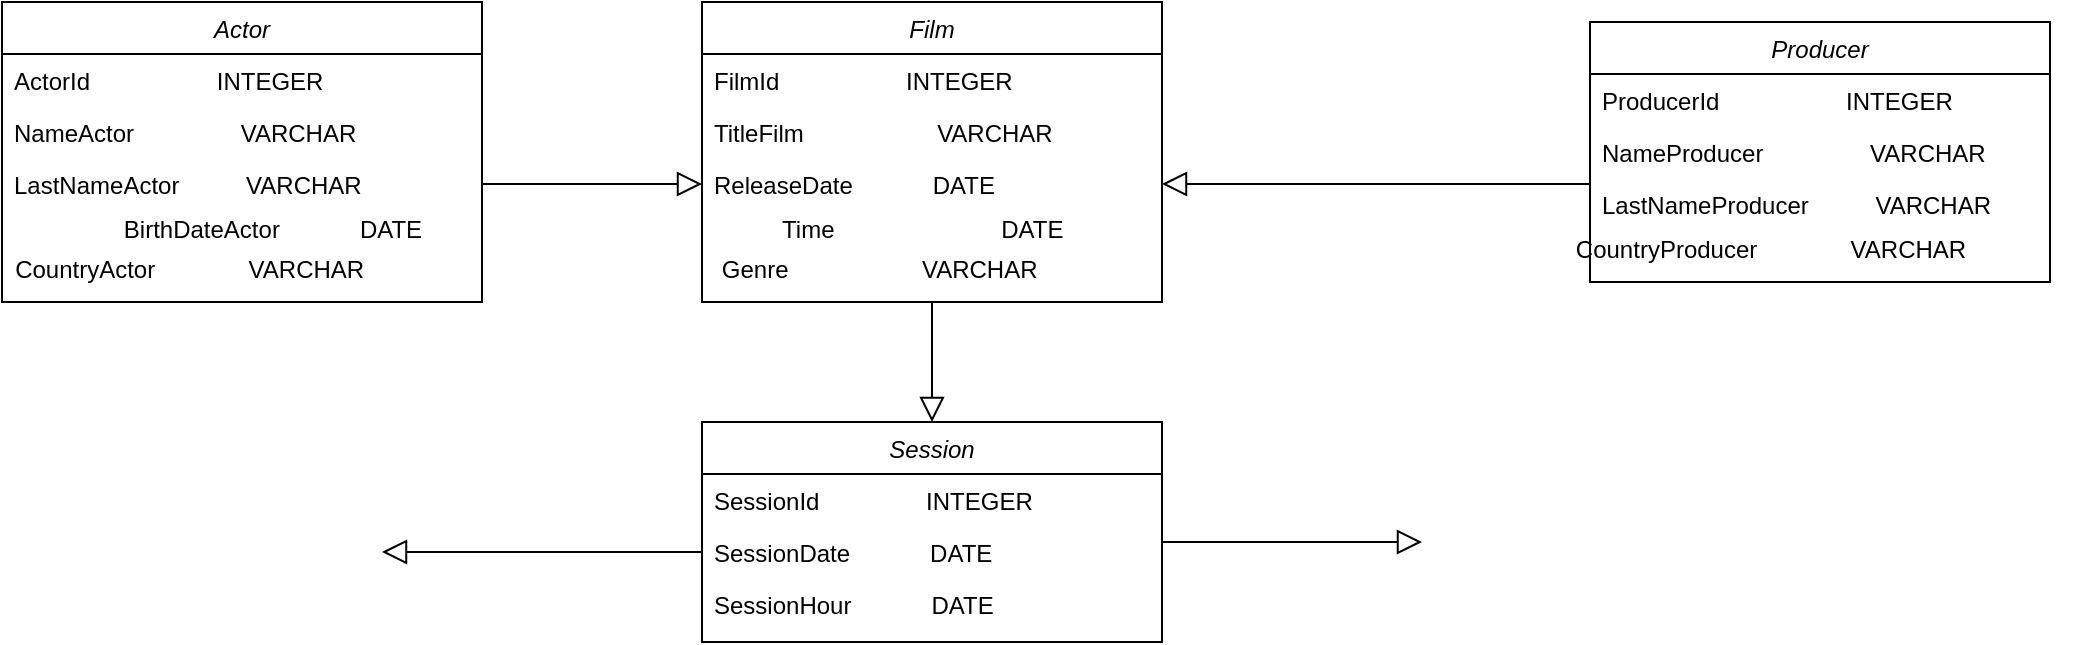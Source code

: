 <mxfile version="15.5.5" type="github">
  <diagram id="C5RBs43oDa-KdzZeNtuy" name="Page-1">
    <mxGraphModel dx="1865" dy="547" grid="1" gridSize="10" guides="1" tooltips="1" connect="1" arrows="1" fold="1" page="1" pageScale="1" pageWidth="827" pageHeight="1169" math="0" shadow="0">
      <root>
        <mxCell id="WIyWlLk6GJQsqaUBKTNV-0" />
        <mxCell id="WIyWlLk6GJQsqaUBKTNV-1" parent="WIyWlLk6GJQsqaUBKTNV-0" />
        <mxCell id="zkfFHV4jXpPFQw0GAbJ--0" value="Actor" style="swimlane;fontStyle=2;align=center;verticalAlign=top;childLayout=stackLayout;horizontal=1;startSize=26;horizontalStack=0;resizeParent=1;resizeLast=0;collapsible=1;marginBottom=0;rounded=0;shadow=0;strokeWidth=1;" parent="WIyWlLk6GJQsqaUBKTNV-1" vertex="1">
          <mxGeometry x="-380" y="40" width="240" height="150" as="geometry">
            <mxRectangle x="230" y="140" width="160" height="26" as="alternateBounds" />
          </mxGeometry>
        </mxCell>
        <mxCell id="zkfFHV4jXpPFQw0GAbJ--1" value="ActorId                   INTEGER" style="text;align=left;verticalAlign=top;spacingLeft=4;spacingRight=4;overflow=hidden;rotatable=0;points=[[0,0.5],[1,0.5]];portConstraint=eastwest;" parent="zkfFHV4jXpPFQw0GAbJ--0" vertex="1">
          <mxGeometry y="26" width="240" height="26" as="geometry" />
        </mxCell>
        <mxCell id="zkfFHV4jXpPFQw0GAbJ--2" value="NameActor                VARCHAR        " style="text;align=left;verticalAlign=top;spacingLeft=4;spacingRight=4;overflow=hidden;rotatable=0;points=[[0,0.5],[1,0.5]];portConstraint=eastwest;rounded=0;shadow=0;html=0;" parent="zkfFHV4jXpPFQw0GAbJ--0" vertex="1">
          <mxGeometry y="52" width="240" height="26" as="geometry" />
        </mxCell>
        <mxCell id="zkfFHV4jXpPFQw0GAbJ--3" value="LastNameActor          VARCHAR&#xa;    " style="text;align=left;verticalAlign=top;spacingLeft=4;spacingRight=4;overflow=hidden;rotatable=0;points=[[0,0.5],[1,0.5]];portConstraint=eastwest;rounded=0;shadow=0;html=0;" parent="zkfFHV4jXpPFQw0GAbJ--0" vertex="1">
          <mxGeometry y="78" width="240" height="26" as="geometry" />
        </mxCell>
        <mxCell id="m7i6g0grJaD8s1bZtLf1-2" value="&amp;nbsp; &amp;nbsp; &amp;nbsp; &amp;nbsp; &amp;nbsp; &amp;nbsp; &amp;nbsp; BirthDateActor&amp;nbsp; &amp;nbsp; &amp;nbsp; &amp;nbsp; &amp;nbsp; &amp;nbsp; DATE&lt;span style=&quot;white-space: pre&quot;&gt;	&lt;/span&gt;&lt;span style=&quot;white-space: pre&quot;&gt;	&lt;/span&gt;&lt;span style=&quot;white-space: pre&quot;&gt;	&lt;/span&gt;&lt;span style=&quot;white-space: pre&quot;&gt;	&lt;/span&gt;&lt;span style=&quot;white-space: pre&quot;&gt;	&lt;/span&gt;" style="text;html=1;align=center;verticalAlign=middle;resizable=0;points=[];autosize=1;strokeColor=none;fillColor=none;" vertex="1" parent="zkfFHV4jXpPFQw0GAbJ--0">
          <mxGeometry y="104" width="240" height="20" as="geometry" />
        </mxCell>
        <mxCell id="m7i6g0grJaD8s1bZtLf1-0" value="CountryActor&amp;nbsp; &amp;nbsp; &amp;nbsp; &amp;nbsp; &amp;nbsp; &amp;nbsp; &amp;nbsp; VARCHAR&amp;nbsp; &amp;nbsp; &amp;nbsp; &amp;nbsp; &amp;nbsp; &amp;nbsp; &amp;nbsp; &amp;nbsp;&amp;nbsp;" style="text;html=1;align=center;verticalAlign=middle;resizable=0;points=[];autosize=1;strokeColor=none;fillColor=none;" vertex="1" parent="zkfFHV4jXpPFQw0GAbJ--0">
          <mxGeometry y="124" width="240" height="20" as="geometry" />
        </mxCell>
        <mxCell id="m7i6g0grJaD8s1bZtLf1-5" value="Film" style="swimlane;fontStyle=2;align=center;verticalAlign=top;childLayout=stackLayout;horizontal=1;startSize=26;horizontalStack=0;resizeParent=1;resizeLast=0;collapsible=1;marginBottom=0;rounded=0;shadow=0;strokeWidth=1;" vertex="1" parent="WIyWlLk6GJQsqaUBKTNV-1">
          <mxGeometry x="-30" y="40" width="230" height="150" as="geometry">
            <mxRectangle x="230" y="140" width="160" height="26" as="alternateBounds" />
          </mxGeometry>
        </mxCell>
        <mxCell id="m7i6g0grJaD8s1bZtLf1-6" value="FilmId                   INTEGER" style="text;align=left;verticalAlign=top;spacingLeft=4;spacingRight=4;overflow=hidden;rotatable=0;points=[[0,0.5],[1,0.5]];portConstraint=eastwest;" vertex="1" parent="m7i6g0grJaD8s1bZtLf1-5">
          <mxGeometry y="26" width="230" height="26" as="geometry" />
        </mxCell>
        <mxCell id="m7i6g0grJaD8s1bZtLf1-7" value="TitleFilm                    VARCHAR        " style="text;align=left;verticalAlign=top;spacingLeft=4;spacingRight=4;overflow=hidden;rotatable=0;points=[[0,0.5],[1,0.5]];portConstraint=eastwest;rounded=0;shadow=0;html=0;" vertex="1" parent="m7i6g0grJaD8s1bZtLf1-5">
          <mxGeometry y="52" width="230" height="26" as="geometry" />
        </mxCell>
        <mxCell id="m7i6g0grJaD8s1bZtLf1-8" value="ReleaseDate            DATE&#xa;    " style="text;align=left;verticalAlign=top;spacingLeft=4;spacingRight=4;overflow=hidden;rotatable=0;points=[[0,0.5],[1,0.5]];portConstraint=eastwest;rounded=0;shadow=0;html=0;" vertex="1" parent="m7i6g0grJaD8s1bZtLf1-5">
          <mxGeometry y="78" width="230" height="26" as="geometry" />
        </mxCell>
        <mxCell id="m7i6g0grJaD8s1bZtLf1-9" value="&lt;span style=&quot;white-space: pre&quot;&gt;	&lt;/span&gt;&lt;span style=&quot;white-space: pre&quot;&gt;	&lt;/span&gt;Time&amp;nbsp; &amp;nbsp; &amp;nbsp; &amp;nbsp; &amp;nbsp; &amp;nbsp; &amp;nbsp; &amp;nbsp; &amp;nbsp; &amp;nbsp; &amp;nbsp; &amp;nbsp; &amp;nbsp;DATE&lt;span style=&quot;white-space: pre&quot;&gt;	&lt;/span&gt;&lt;span style=&quot;white-space: pre&quot;&gt;	&lt;/span&gt;&lt;span style=&quot;white-space: pre&quot;&gt;	&lt;/span&gt;&lt;span style=&quot;white-space: pre&quot;&gt;	&lt;/span&gt;&lt;span style=&quot;white-space: pre&quot;&gt;	&lt;/span&gt;" style="text;html=1;align=center;verticalAlign=middle;resizable=0;points=[];autosize=1;strokeColor=none;fillColor=none;" vertex="1" parent="m7i6g0grJaD8s1bZtLf1-5">
          <mxGeometry y="104" width="230" height="20" as="geometry" />
        </mxCell>
        <mxCell id="m7i6g0grJaD8s1bZtLf1-10" value="Genre&amp;nbsp; &amp;nbsp; &amp;nbsp; &amp;nbsp; &amp;nbsp; &amp;nbsp; &amp;nbsp; &amp;nbsp; &amp;nbsp; &amp;nbsp; VARCHAR&amp;nbsp; &amp;nbsp; &amp;nbsp; &amp;nbsp; &amp;nbsp; &amp;nbsp; &amp;nbsp; &amp;nbsp;&amp;nbsp;" style="text;html=1;align=center;verticalAlign=middle;resizable=0;points=[];autosize=1;strokeColor=none;fillColor=none;" vertex="1" parent="m7i6g0grJaD8s1bZtLf1-5">
          <mxGeometry y="124" width="230" height="20" as="geometry" />
        </mxCell>
        <mxCell id="m7i6g0grJaD8s1bZtLf1-12" value="Producer" style="swimlane;fontStyle=2;align=center;verticalAlign=top;childLayout=stackLayout;horizontal=1;startSize=26;horizontalStack=0;resizeParent=1;resizeLast=0;collapsible=1;marginBottom=0;rounded=0;shadow=0;strokeWidth=1;" vertex="1" parent="WIyWlLk6GJQsqaUBKTNV-1">
          <mxGeometry x="414" y="50" width="230" height="130" as="geometry">
            <mxRectangle x="230" y="140" width="160" height="26" as="alternateBounds" />
          </mxGeometry>
        </mxCell>
        <mxCell id="m7i6g0grJaD8s1bZtLf1-13" value="ProducerId                   INTEGER" style="text;align=left;verticalAlign=top;spacingLeft=4;spacingRight=4;overflow=hidden;rotatable=0;points=[[0,0.5],[1,0.5]];portConstraint=eastwest;" vertex="1" parent="m7i6g0grJaD8s1bZtLf1-12">
          <mxGeometry y="26" width="230" height="26" as="geometry" />
        </mxCell>
        <mxCell id="m7i6g0grJaD8s1bZtLf1-14" value="NameProducer                VARCHAR        " style="text;align=left;verticalAlign=top;spacingLeft=4;spacingRight=4;overflow=hidden;rotatable=0;points=[[0,0.5],[1,0.5]];portConstraint=eastwest;rounded=0;shadow=0;html=0;" vertex="1" parent="m7i6g0grJaD8s1bZtLf1-12">
          <mxGeometry y="52" width="230" height="26" as="geometry" />
        </mxCell>
        <mxCell id="m7i6g0grJaD8s1bZtLf1-15" value="LastNameProducer          VARCHAR&#xa;    " style="text;align=left;verticalAlign=top;spacingLeft=4;spacingRight=4;overflow=hidden;rotatable=0;points=[[0,0.5],[1,0.5]];portConstraint=eastwest;rounded=0;shadow=0;html=0;" vertex="1" parent="m7i6g0grJaD8s1bZtLf1-12">
          <mxGeometry y="78" width="230" height="26" as="geometry" />
        </mxCell>
        <mxCell id="m7i6g0grJaD8s1bZtLf1-17" value="&lt;span style=&quot;white-space: pre&quot;&gt;	&lt;/span&gt;CountryProducer&amp;nbsp; &amp;nbsp; &amp;nbsp; &amp;nbsp; &amp;nbsp; &amp;nbsp; &amp;nbsp; VARCHAR&amp;nbsp; &amp;nbsp; &amp;nbsp; &amp;nbsp; &amp;nbsp; &amp;nbsp; &amp;nbsp; &amp;nbsp;&amp;nbsp;" style="text;html=1;align=center;verticalAlign=middle;resizable=0;points=[];autosize=1;strokeColor=none;fillColor=none;" vertex="1" parent="m7i6g0grJaD8s1bZtLf1-12">
          <mxGeometry y="104" width="230" height="20" as="geometry" />
        </mxCell>
        <mxCell id="m7i6g0grJaD8s1bZtLf1-19" value="" style="endArrow=block;endSize=10;endFill=0;shadow=0;strokeWidth=1;rounded=0;edgeStyle=elbowEdgeStyle;elbow=vertical;exitX=1;exitY=0.5;exitDx=0;exitDy=0;entryX=0;entryY=0.5;entryDx=0;entryDy=0;" edge="1" parent="WIyWlLk6GJQsqaUBKTNV-1" source="zkfFHV4jXpPFQw0GAbJ--3" target="m7i6g0grJaD8s1bZtLf1-8">
          <mxGeometry width="160" relative="1" as="geometry">
            <mxPoint x="30" y="251" as="sourcePoint" />
            <mxPoint x="-40" y="131" as="targetPoint" />
            <Array as="points">
              <mxPoint x="-50" y="131" />
              <mxPoint x="-100" y="131" />
            </Array>
          </mxGeometry>
        </mxCell>
        <mxCell id="m7i6g0grJaD8s1bZtLf1-20" value="" style="endArrow=block;endSize=10;endFill=0;shadow=0;strokeWidth=1;rounded=0;edgeStyle=elbowEdgeStyle;elbow=vertical;exitX=0;exitY=0.5;exitDx=0;exitDy=0;entryX=1;entryY=0.5;entryDx=0;entryDy=0;" edge="1" parent="WIyWlLk6GJQsqaUBKTNV-1" source="m7i6g0grJaD8s1bZtLf1-14" target="m7i6g0grJaD8s1bZtLf1-8">
          <mxGeometry width="160" relative="1" as="geometry">
            <mxPoint x="390" y="110" as="sourcePoint" />
            <mxPoint x="220" y="115" as="targetPoint" />
            <Array as="points">
              <mxPoint x="310" y="131" />
              <mxPoint x="280" y="114.5" />
            </Array>
          </mxGeometry>
        </mxCell>
        <mxCell id="m7i6g0grJaD8s1bZtLf1-22" value="" style="endArrow=block;endSize=10;endFill=0;shadow=0;strokeWidth=1;rounded=0;edgeStyle=elbowEdgeStyle;elbow=vertical;exitX=0.5;exitY=1;exitDx=0;exitDy=0;" edge="1" parent="WIyWlLk6GJQsqaUBKTNV-1" source="m7i6g0grJaD8s1bZtLf1-5">
          <mxGeometry width="160" relative="1" as="geometry">
            <mxPoint x="50" y="280" as="sourcePoint" />
            <mxPoint x="85" y="250" as="targetPoint" />
            <Array as="points">
              <mxPoint x="80" y="210" />
              <mxPoint x="90" y="280" />
            </Array>
          </mxGeometry>
        </mxCell>
        <mxCell id="m7i6g0grJaD8s1bZtLf1-30" value="" style="edgeStyle=orthogonalEdgeStyle;rounded=0;orthogonalLoop=1;jettySize=auto;html=1;exitX=0.5;exitY=0;exitDx=0;exitDy=0;entryX=0.5;entryY=0;entryDx=0;entryDy=0;" edge="1" parent="WIyWlLk6GJQsqaUBKTNV-1" source="m7i6g0grJaD8s1bZtLf1-23" target="m7i6g0grJaD8s1bZtLf1-23">
          <mxGeometry relative="1" as="geometry" />
        </mxCell>
        <mxCell id="m7i6g0grJaD8s1bZtLf1-23" value="Session" style="swimlane;fontStyle=2;align=center;verticalAlign=top;childLayout=stackLayout;horizontal=1;startSize=26;horizontalStack=0;resizeParent=1;resizeLast=0;collapsible=1;marginBottom=0;rounded=0;shadow=0;strokeWidth=1;" vertex="1" parent="WIyWlLk6GJQsqaUBKTNV-1">
          <mxGeometry x="-30" y="250" width="230" height="110" as="geometry">
            <mxRectangle x="230" y="140" width="160" height="26" as="alternateBounds" />
          </mxGeometry>
        </mxCell>
        <mxCell id="m7i6g0grJaD8s1bZtLf1-24" value="SessionId                INTEGER" style="text;align=left;verticalAlign=top;spacingLeft=4;spacingRight=4;overflow=hidden;rotatable=0;points=[[0,0.5],[1,0.5]];portConstraint=eastwest;" vertex="1" parent="m7i6g0grJaD8s1bZtLf1-23">
          <mxGeometry y="26" width="230" height="26" as="geometry" />
        </mxCell>
        <mxCell id="m7i6g0grJaD8s1bZtLf1-25" value="SessionDate            DATE        " style="text;align=left;verticalAlign=top;spacingLeft=4;spacingRight=4;overflow=hidden;rotatable=0;points=[[0,0.5],[1,0.5]];portConstraint=eastwest;rounded=0;shadow=0;html=0;" vertex="1" parent="m7i6g0grJaD8s1bZtLf1-23">
          <mxGeometry y="52" width="230" height="26" as="geometry" />
        </mxCell>
        <mxCell id="m7i6g0grJaD8s1bZtLf1-26" value="SessionHour            DATE" style="text;align=left;verticalAlign=top;spacingLeft=4;spacingRight=4;overflow=hidden;rotatable=0;points=[[0,0.5],[1,0.5]];portConstraint=eastwest;rounded=0;shadow=0;html=0;" vertex="1" parent="m7i6g0grJaD8s1bZtLf1-23">
          <mxGeometry y="78" width="230" height="26" as="geometry" />
        </mxCell>
        <mxCell id="m7i6g0grJaD8s1bZtLf1-29" value="" style="endArrow=block;endSize=10;endFill=0;shadow=0;strokeWidth=1;rounded=0;edgeStyle=elbowEdgeStyle;elbow=vertical;" edge="1" parent="WIyWlLk6GJQsqaUBKTNV-1">
          <mxGeometry width="160" relative="1" as="geometry">
            <mxPoint x="200" y="315" as="sourcePoint" />
            <mxPoint x="330" y="310" as="targetPoint" />
            <Array as="points">
              <mxPoint x="220" y="310" />
              <mxPoint x="250" y="320" />
              <mxPoint x="80" y="420" />
              <mxPoint x="90" y="490" />
            </Array>
          </mxGeometry>
        </mxCell>
        <mxCell id="m7i6g0grJaD8s1bZtLf1-34" value="" style="endArrow=block;endSize=10;endFill=0;shadow=0;strokeWidth=1;rounded=0;edgeStyle=elbowEdgeStyle;elbow=vertical;exitX=0;exitY=0.5;exitDx=0;exitDy=0;" edge="1" parent="WIyWlLk6GJQsqaUBKTNV-1" source="m7i6g0grJaD8s1bZtLf1-25">
          <mxGeometry width="160" relative="1" as="geometry">
            <mxPoint x="-46" y="310" as="sourcePoint" />
            <mxPoint x="-190" y="315" as="targetPoint" />
            <Array as="points">
              <mxPoint x="-110" y="315" />
              <mxPoint x="-150" y="326" />
              <mxPoint x="-180" y="309.5" />
            </Array>
          </mxGeometry>
        </mxCell>
      </root>
    </mxGraphModel>
  </diagram>
</mxfile>
